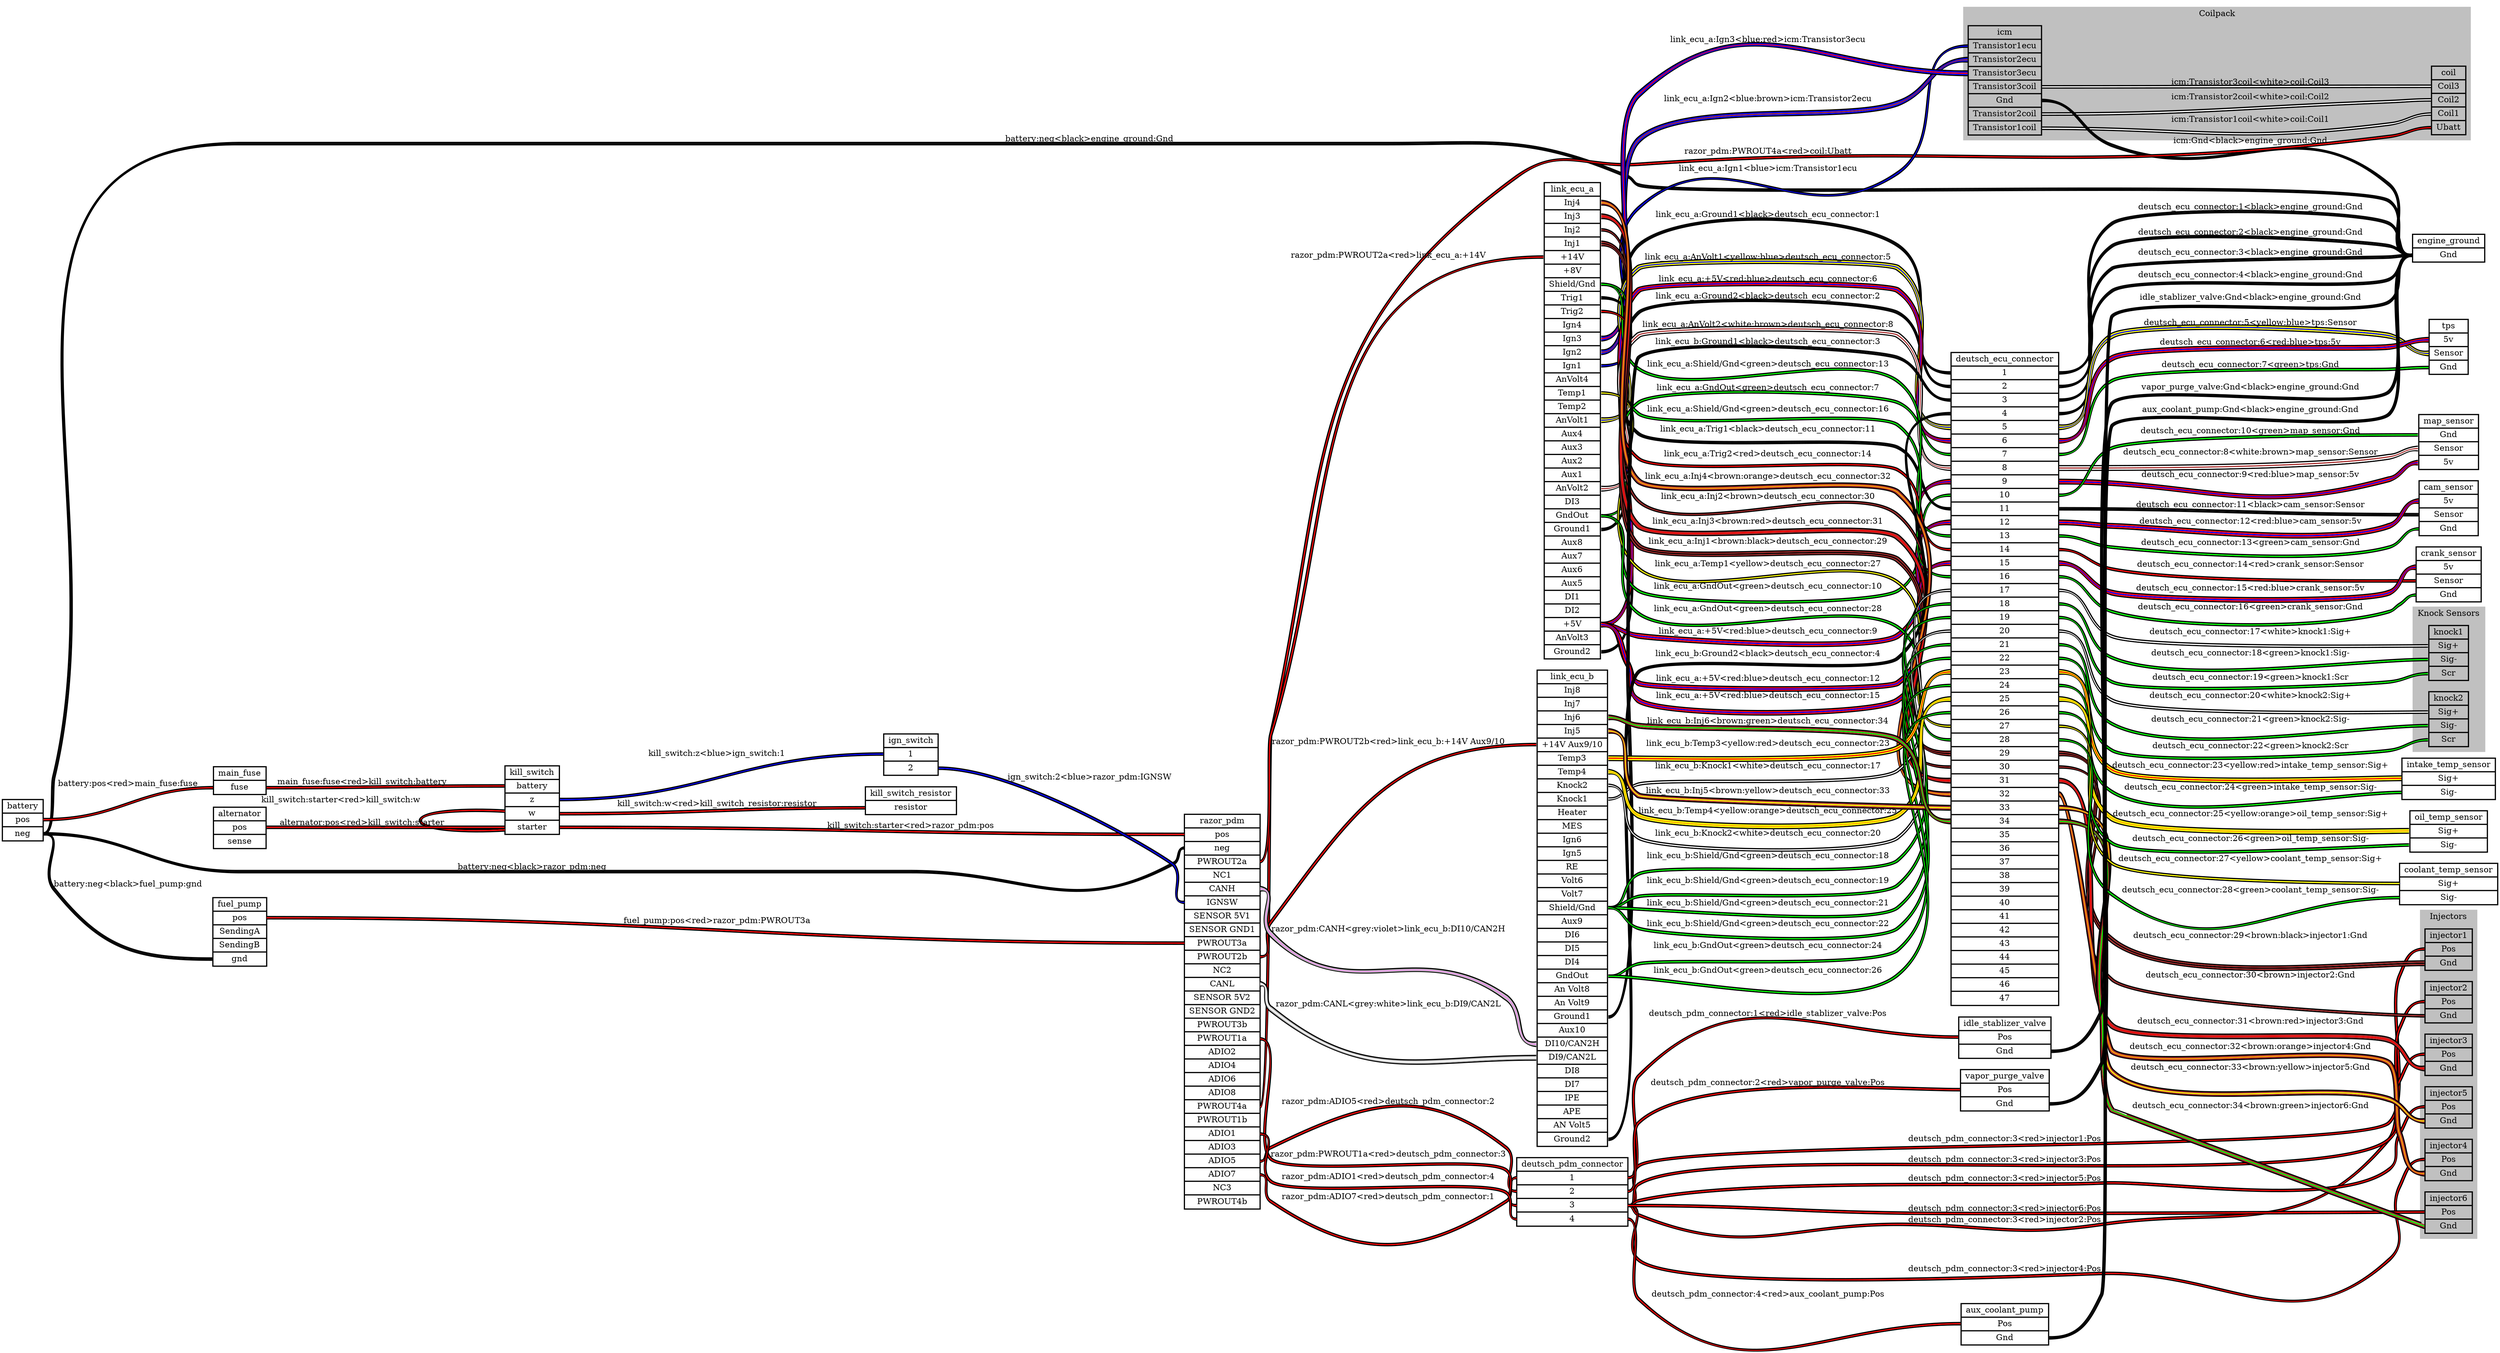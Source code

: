 graph "" {
	graph [bb="0,0,4220,2333.2",
		rankdir=LR
	];
	node [label="\N"];
	subgraph cluster_Injectors {
		graph [bb="4089,154.17,4185,703.17",
			color=grey,
			label=Injectors,
			lheight=0.21,
			lp="4137,691.67",
			lwidth=0.89,
			style=filled
		];
		injector1	[height=0.97222,
			label="injector1 | <Pos> Pos | <Gnd> Gnd ",
			pos="4137,637.17",
			rects="4097,648.67,4177,671.67 4097,625.67,4177,648.67 4097,602.67,4177,625.67",
			shape=record,
			style=bold,
			width=1.1111];
		injector2	[height=0.97222,
			label="injector2 | <Pos> Pos | <Gnd> Gnd ",
			pos="4137,461.17",
			rects="4097,472.67,4177,495.67 4097,449.67,4177,472.67 4097,426.67,4177,449.67",
			shape=record,
			style=bold,
			width=1.1111];
		injector3	[height=0.97222,
			label="injector3 | <Pos> Pos | <Gnd> Gnd ",
			pos="4137,373.17",
			rects="4097,384.67,4177,407.67 4097,361.67,4177,384.67 4097,338.67,4177,361.67",
			shape=record,
			style=bold,
			width=1.1111];
		injector4	[height=0.97222,
			label="injector4 | <Pos> Pos | <Gnd> Gnd ",
			pos="4137,549.17",
			rects="4097,560.67,4177,583.67 4097,537.67,4177,560.67 4097,514.67,4177,537.67",
			shape=record,
			style=bold,
			width=1.1111];
		injector5	[height=0.97222,
			label="injector5 | <Pos> Pos | <Gnd> Gnd ",
			pos="4137,285.17",
			rects="4097,296.67,4177,319.67 4097,273.67,4177,296.67 4097,250.67,4177,273.67",
			shape=record,
			style=bold,
			width=1.1111];
		injector6	[height=0.97222,
			label="injector6 | <Pos> Pos | <Gnd> Gnd ",
			pos="4137,197.17",
			rects="4097,208.67,4177,231.67 4097,185.67,4177,208.67 4097,162.67,4177,185.67",
			shape=record,
			style=bold,
			width=1.1111];
	}
	subgraph cluster_Coilpack {
		graph [bb="3316.5,2102.2,4174,2325.2",
			color=grey,
			label=Coilpack,
			lheight=0.21,
			lp="3745.2,2313.7",
			lwidth=0.85,
			style=filled
		];
		icm	[height=2.5694,
			label="icm | <Transistor1ecu> Transistor1ecu | <Transistor2ecu> Transistor2ecu | <Transistor3ecu> Transistor3ecu | <Transistor3coil> Transistor3coil | <\
Gnd> Gnd | <Transistor2coil> Transistor2coil | <Transistor1coil> Transistor1coil ",
			pos="3386.5,2202.2",
			rects="3324.5,2271.2,3448.5,2294.2 3324.5,2248.2,3448.5,2271.2 3324.5,2225.2,3448.5,2248.2 3324.5,2202.2,3448.5,2225.2 3324.5,2179.2,3448.5,\
2202.2 3324.5,2156.2,3448.5,2179.2 3324.5,2133.2,3448.5,2156.2 3324.5,2110.2,3448.5,2133.2",
			shape=record,
			style=bold,
			width=1.7222];
		coil	[height=1.6111,
			label="coil | <Coil3> Coil3 | <Coil2> Coil2 | <Coil1> Coil1 | <Ubatt> Ubatt ",
			pos="4137,2184.2",
			rects="4108,2218.7,4166,2241.7 4108,2195.7,4166,2218.7 4108,2172.7,4166,2195.7 4108,2149.7,4166,2172.7 4108,2126.7,4166,2149.7",
			shape=record,
			style=bold,
			width=0.80556];
		icm:Transistor1coil -- coil:Coil1	[color="black:white:black",
			label="icm:Transistor1coil<white>coil:Coil1",
			labeltooltip="icm:Transistor1coil<white>coil:Coil1",
			lp="3802,2161.7",
			penwidth=2,
			pos="3449.5,2121.2 3502.4,2121.2 3515.3,2127.6 3568,2131.2 3775.8,2145 3828.3,2138.8 4036,2154.2 4067.6,2156.5 4075.3,2161.2 4107,2161.2"];
		icm:Transistor2coil -- coil:Coil2	[color="black:white:black",
			label="icm:Transistor2coil<white>coil:Coil2",
			labeltooltip="icm:Transistor2coil<white>coil:Coil2",
			lp="3802,2194.7",
			penwidth=2,
			pos="3449.5,2144.2 3503.3,2144.2 3514.5,2162.8 3568,2169.2 3806,2197.3 3867.4,2184.2 4107,2184.2"];
		icm:Transistor3coil -- coil:Coil3	[color="black:white:black",
			label="icm:Transistor3coil<white>coil:Coil3",
			labeltooltip="icm:Transistor3coil<white>coil:Coil3",
			lp="3802,2220.7",
			penwidth=2,
			pos="3449.5,2190.2 3502.6,2190.2 3515,2202.6 3568,2206.2 3807,2222.5 3867.4,2207.2 4107,2207.2"];
	}
	subgraph "cluster_Knock Sensors" {
		graph [bb="4076.5,1048.2,4198.5,1291.2",
			color=grey,
			label="Knock Sensors",
			lheight=0.21,
			lp="4137.5,1279.7",
			lwidth=1.47,
			style=filled
		];
		knock1	[height=1.2917,
			label="knock1 | <Sig+> Sig+ | <Sig-> Sig- | <Scr> Scr ",
			pos="4137,1213.2",
			rects="4103.5,1236.2,4170.5,1259.2 4103.5,1213.2,4170.5,1236.2 4103.5,1190.2,4170.5,1213.2 4103.5,1167.2,4170.5,1190.2",
			shape=record,
			style=bold,
			width=0.93056];
		knock2	[height=1.2917,
			label="knock2 | <Sig+> Sig+ | <Sig-> Sig- | <Scr> Scr ",
			pos="4137,1102.2",
			rects="4103.5,1125.2,4170.5,1148.2 4103.5,1102.2,4170.5,1125.2 4103.5,1079.2,4170.5,1102.2 4103.5,1056.2,4170.5,1079.2",
			shape=record,
			style=bold,
			width=0.93056];
	}
	engine_ground	[height=0.65278,
		label="engine_ground | <Gnd> Gnd ",
		pos="4137,1859.2",
		rects="4076,1859.2,4198,1882.2 4076,1836.2,4198,1859.2",
		shape=record,
		style=bold,
		width=1.6944];
	icm:Gnd -- engine_ground:Gnd	[color="black:black:black",
		label="icm:Gnd<black>engine_ground:Gnd",
		labeltooltip="icm:Gnd<black>engine_ground:Gnd",
		lp="3802,2119.7",
		penwidth=2,
		pos="3449.5,2167.2 3507.6,2167.2 3512.4,2128.9 3568,2112.2 3769.4,2051.5 3883.7,2186.3 4036,2041.2 4099.7,1980.5 3987.1,1847.2 4075,1847.2"];
	battery	[height=0.97222,
		label="battery | <pos> pos | <neg> neg ",
		pos="34.5,1482.2",
		rects="0,1493.7,69,1516.7 0,1470.7,69,1493.7 0,1447.7,69,1470.7",
		shape=record,
		style=bold,
		width=0.95833];
	battery:neg -- engine_ground:Gnd	[color="black:black:black",
		label="battery:neg<black>engine_ground:Gnd",
		labeltooltip="battery:neg<black>engine_ground:Gnd",
		lp="1838.5,2034.7",
		penwidth=2,
		pos="69,1459.2 361.29,1459.2 108.21,2027.2 400.5,2027.2 400.5,2027.2 400.5,2027.2 3387.5,2027.2 3531.7,2027.2 3924,2091 4036,2000.2 4090.5,\
1956 4004.8,1847.2 4075,1847.2"];
	main_fuse	[height=0.65278,
		label="main_fuse | <fuse> fuse ",
		pos="401.5,1689.2",
		rects="357,1689.2,446,1712.2 357,1666.2,446,1689.2",
		shape=record,
		style=bold,
		width=1.2361];
	battery:pos -- main_fuse:fuse	[color="black:red:black",
		label="battery:pos<red>main_fuse:fuse",
		labeltooltip="battery:pos<red>main_fuse:fuse",
		lp="212.5,1681.7",
		penwidth=2,
		pos="69,1482.2 223.21,1482.2 201.79,1677.2 356,1677.2"];
	razor_pdm	[height=9.2778,
		label="razor_pdm | <pos> pos | <neg> neg | <PWROUT2a> PWROUT2a | <NC1> NC1 | <CANH> CANH | <IGNSW> IGNSW | <SENSOR 5V1> SENSOR 5V1 | <SENSOR \
GND1> SENSOR GND1 | <PWROUT3a> PWROUT3a | <PWROUT2b> PWROUT2b | <NC2> NC2 | <CANL> CANL | <SENSOR 5V2> SENSOR 5V2 | <SENSOR GND2> \
SENSOR GND2 | <PWROUT3b> PWROUT3b | <PWROUT1a> PWROUT1a | <ADIO2> ADIO2 | <ADIO4> ADIO4 | <ADIO6> ADIO6 | <ADIO8> ADIO8 | <PWROUT4a> \
PWROUT4a | <PWROUT1b> PWROUT1b | <ADIO1> ADIO1 | <ADIO3> ADIO3 | <ADIO5> ADIO5 | <ADIO7> ADIO7 | <NC3> NC3 | <PWROUT4b> PWROUT4b ",
		pos="2063,786.17",
		rects="1999,1096.7,2127,1119.7 1999,1073.7,2127,1096.7 1999,1050.7,2127,1073.7 1999,1027.7,2127,1050.7 1999,1004.7,2127,1027.7 1999,981.67,\
2127,1004.7 1999,958.67,2127,981.67 1999,935.67,2127,958.67 1999,912.67,2127,935.67 1999,889.67,2127,912.67 1999,866.67,2127,889.67 \
1999,843.67,2127,866.67 1999,820.67,2127,843.67 1999,797.67,2127,820.67 1999,774.67,2127,797.67 1999,751.67,2127,774.67 1999,728.67,\
2127,751.67 1999,705.67,2127,728.67 1999,682.67,2127,705.67 1999,659.67,2127,682.67 1999,636.67,2127,659.67 1999,613.67,2127,636.67 \
1999,590.67,2127,613.67 1999,567.67,2127,590.67 1999,544.67,2127,567.67 1999,521.67,2127,544.67 1999,498.67,2127,521.67 1999,475.67,\
2127,498.67 1999,452.67,2127,475.67",
		shape=record,
		style=bold,
		width=1.7778];
	battery:neg -- razor_pdm:neg	[color="black:black:black",
		label="battery:neg<black>razor_pdm:neg",
		labeltooltip="battery:neg<black>razor_pdm:neg",
		lp="896,1069.7",
		penwidth=2,
		pos="69,1459.2 298.87,1459.2 170.63,1062.2 400.5,1062.2 400.5,1062.2 400.5,1062.2 1537.5,1062.2 1742.6,1062.2 1793.9,1062.2 1999,1062.2"];
	fuel_pump	[height=1.6111,
		label="fuel_pump | <pos> pos | <SendingA> SendingA | <SendingB> SendingB | <gnd> gnd ",
		pos="401.5,927.17",
		rects="356,961.67,447,984.67 356,938.67,447,961.67 356,915.67,447,938.67 356,892.67,447,915.67 356,869.67,447,892.67",
		shape=record,
		style=bold,
		width=1.2639];
	battery:neg -- fuel_pump:gnd	[color="black:black:black",
		label="battery:neg<black>fuel_pump:gnd",
		labeltooltip="battery:neg<black>fuel_pump:gnd",
		lp="212.5,1040.7",
		penwidth=2,
		pos="69,1459.2 92.688,1459.2 74.632,1053.4 87,1033.2 158.7,916.05 218.68,881.17 356,881.17"];
	kill_switch	[height=1.6111,
		label="kill_switch | <battery> battery | <z> z | <w> w | <starter> starter ",
		pos="896,1197.2",
		rects="850,1231.7,942,1254.7 850,1208.7,942,1231.7 850,1185.7,942,1208.7 850,1162.7,942,1185.7 850,1139.7,942,1162.7",
		shape=record,
		style=bold,
		width=1.2778];
	main_fuse:fuse -- kill_switch:battery	[color="black:red:black",
		label="main_fuse:fuse<red>kill_switch:battery",
		labeltooltip="main_fuse:fuse<red>kill_switch:battery",
		lp="608.5,1681.7",
		penwidth=2,
		pos="447,1677.2 717.51,1677.2 578.49,1220.2 849,1220.2"];
	razor_pdm:PWROUT4a -- coil:Ubatt	[color="black:red:black",
		label="razor_pdm:PWROUT4a<red>coil:Ubatt",
		labeltooltip="razor_pdm:PWROUT4a<red>coil:Ubatt",
		lp="2986,2094.7",
		penwidth=2,
		pos="2127,625.17 2161.9,625.17 2124.1,1854.2 2145,1882.2 2318.3,2114.2 2481.1,2030.3 2767,2076.2 3045.5,2120.8 3764.6,2019.6 4036,2096.2 \
4071.3,2106.1 4070.3,2138.2 4107,2138.2"];
	link_ecu_a	[height=11.194,
		label="link_ecu_a | <Inj4> Inj4 | <Inj3> Inj3 | <Inj2> Inj2 | <Inj1> Inj1 | <+14V> +14V | <+8V> +8V | <Shield/Gnd> Shield/Gnd | <Trig1> \
Trig1 | <Trig2> Trig2 | <Ign4> Ign4 | <Ign3> Ign3 | <Ign2> Ign2 | <Ign1> Ign1 | <AnVolt4> AnVolt4 | <Temp1> Temp1 | <Temp2> Temp2 | <\
AnVolt1> AnVolt1 | <Aux4> Aux4 | <Aux3> Aux3 | <Aux2> Aux2 | <Aux1> Aux1 | <AnVolt2> AnVolt2 | <DI3> DI3 | <GndOut> GndOut | <Ground1> \
Ground1 | <Aux8> Aux8 | <Aux7> Aux7 | <Aux6> Aux6 | <Aux5> Aux5 | <DI1> DI1 | <DI2> DI2 | <+5V> +5V | <AnVolt3> AnVolt3 | <Ground2> \
Ground2 ",
		pos="2655,1596.2",
		rects="2607.5,1975.7,2702.5,1998.7 2607.5,1952.7,2702.5,1975.7 2607.5,1929.7,2702.5,1952.7 2607.5,1906.7,2702.5,1929.7 2607.5,1883.7,2702.5,\
1906.7 2607.5,1860.7,2702.5,1883.7 2607.5,1837.7,2702.5,1860.7 2607.5,1814.7,2702.5,1837.7 2607.5,1791.7,2702.5,1814.7 2607.5,1768.7,\
2702.5,1791.7 2607.5,1745.7,2702.5,1768.7 2607.5,1722.7,2702.5,1745.7 2607.5,1699.7,2702.5,1722.7 2607.5,1676.7,2702.5,1699.7 2607.5,\
1653.7,2702.5,1676.7 2607.5,1630.7,2702.5,1653.7 2607.5,1607.7,2702.5,1630.7 2607.5,1584.7,2702.5,1607.7 2607.5,1561.7,2702.5,1584.7 \
2607.5,1538.7,2702.5,1561.7 2607.5,1515.7,2702.5,1538.7 2607.5,1492.7,2702.5,1515.7 2607.5,1469.7,2702.5,1492.7 2607.5,1446.7,2702.5,\
1469.7 2607.5,1423.7,2702.5,1446.7 2607.5,1400.7,2702.5,1423.7 2607.5,1377.7,2702.5,1400.7 2607.5,1354.7,2702.5,1377.7 2607.5,1331.7,\
2702.5,1354.7 2607.5,1308.7,2702.5,1331.7 2607.5,1285.7,2702.5,1308.7 2607.5,1262.7,2702.5,1285.7 2607.5,1239.7,2702.5,1262.7 2607.5,\
1216.7,2702.5,1239.7 2607.5,1193.7,2702.5,1216.7",
		shape=record,
		style=bold,
		width=1.3194];
	razor_pdm:PWROUT2a -- link_ecu_a:"+14V"	[color="black:red:black",
		label="razor_pdm:PWROUT2a<red>link_ecu_a:+14V",
		labeltooltip="razor_pdm:PWROUT2a<red>link_ecu_a:+14V",
		lp="2344,1870.7",
		penwidth=2,
		pos="2127,1039.2 2554.1,1039.2 2178.9,1872.2 2606,1872.2"];
	link_ecu_b	[height=11.194,
		label="link_ecu_b | <Inj8> Inj8 | <Inj7> Inj7 | <Inj6> Inj6 | <Inj5> Inj5 | <+14V Aux9/10> +14V Aux9/10 | <Temp3> Temp3 | <Temp4> Temp4 | <\
Knock2> Knock2 | <Knock1> Knock1 | <Heater> Heater | <MES> MES | <Ign6> Ign6 | <Ign5> Ign5 | <RE> RE | <Volt6> Volt6 | <Volt7> Volt7 | <\
Shield/Gnd> Shield/Gnd | <Aux9> Aux9 | <DI6> DI6 | <DI5> DI5 | <DI4> DI4 | <GndOut> GndOut | <An Volt8> An Volt8 | <An Volt9> An \
Volt9 | <Ground1> Ground1 | <Aux10> Aux10 | <DI10/CAN2H> DI10/CAN2H | <DI9/CAN2L> DI9/CAN2L | <DI8> DI8 | <DI7> DI7 | <IPE> IPE | <\
APE> APE | <AN Volt5> AN Volt5 | <Ground2> Ground2 ",
		pos="2655,772.17",
		rects="2595.5,1151.7,2714.5,1174.7 2595.5,1128.7,2714.5,1151.7 2595.5,1105.7,2714.5,1128.7 2595.5,1082.7,2714.5,1105.7 2595.5,1059.7,2714.5,\
1082.7 2595.5,1036.7,2714.5,1059.7 2595.5,1013.7,2714.5,1036.7 2595.5,990.67,2714.5,1013.7 2595.5,967.67,2714.5,990.67 2595.5,944.67,\
2714.5,967.67 2595.5,921.67,2714.5,944.67 2595.5,898.67,2714.5,921.67 2595.5,875.67,2714.5,898.67 2595.5,852.67,2714.5,875.67 2595.5,\
829.67,2714.5,852.67 2595.5,806.67,2714.5,829.67 2595.5,783.67,2714.5,806.67 2595.5,760.67,2714.5,783.67 2595.5,737.67,2714.5,760.67 \
2595.5,714.67,2714.5,737.67 2595.5,691.67,2714.5,714.67 2595.5,668.67,2714.5,691.67 2595.5,645.67,2714.5,668.67 2595.5,622.67,2714.5,\
645.67 2595.5,599.67,2714.5,622.67 2595.5,576.67,2714.5,599.67 2595.5,553.67,2714.5,576.67 2595.5,530.67,2714.5,553.67 2595.5,507.67,\
2714.5,530.67 2595.5,484.67,2714.5,507.67 2595.5,461.67,2714.5,484.67 2595.5,438.67,2714.5,461.67 2595.5,415.67,2714.5,438.67 2595.5,\
392.67,2714.5,415.67 2595.5,369.67,2714.5,392.67",
		shape=record,
		style=bold,
		width=1.6528];
	razor_pdm:PWROUT2b -- link_ecu_b:"+14V Aux9/10"	[color="black:red:black",
		label="razor_pdm:PWROUT2b<red>link_ecu_b:+14V Aux9/10",
		labeltooltip="razor_pdm:PWROUT2b<red>link_ecu_b:+14V Aux9/10",
		lp="2344,925.67",
		penwidth=2,
		pos="2127,878.17 2312.7,878.17 2394.7,806.29 2543,918.17 2592.5,955.55 2531.9,1048.2 2594,1048.2"];
	razor_pdm:CANH -- link_ecu_b:"DI10/CAN2H"	[color="black:grey:violet:grey:black",
		label="razor_pdm:CANH<grey:violet>link_ecu_b:DI10/CAN2H",
		labeltooltip="razor_pdm:CANH<grey:violet>link_ecu_b:DI10/CAN2H",
		lp="2344,1019.7",
		penwidth=2,
		pos="2127,993.17 2313.8,993.17 2411.8,1066.1 2543,933.17 2604.5,870.79 2506.4,542.17 2594,542.17"];
	razor_pdm:CANL -- link_ecu_b:"DI9/CAN2L"	[color="black:grey:white:grey:black",
		label="razor_pdm:CANL<grey:white>link_ecu_b:DI9/CAN2L",
		labeltooltip="razor_pdm:CANL<grey:white>link_ecu_b:DI9/CAN2L",
		lp="2344,838.67",
		penwidth=2,
		pos="2127,832.17 2348.1,832.17 2363.4,688.19 2543,559.17 2566.4,542.36 2565.2,519.17 2594,519.17"];
	deutsch_pdm_connector	[height=1.6111,
		label="deutsch_pdm_connector | <1> 1 | <2> 2 | <3> 3 | <4> 4 ",
		pos="2655,293.17",
		rects="2561,327.67,2749,350.67 2561,304.67,2749,327.67 2561,281.67,2749,304.67 2561,258.67,2749,281.67 2561,235.67,2749,258.67",
		shape=record,
		style=bold,
		width=2.6111];
	razor_pdm:ADIO7 -- deutsch_pdm_connector:1	[color="black:red:black",
		label="razor_pdm:ADIO7<red>deutsch_pdm_connector:1",
		labeltooltip="razor_pdm:ADIO7<red>deutsch_pdm_connector:1",
		lp="2344,454.67",
		penwidth=2,
		pos="2127,510.17 2156.1,510.17 2123.2,466.45 2145,447.17 2279.2,328.65 2410.2,505.23 2543,385.17 2566.5,363.91 2529.3,316.17 2561,316.17"];
	razor_pdm:ADIO5 -- deutsch_pdm_connector:2	[color="black:red:black",
		label="razor_pdm:ADIO5<red>deutsch_pdm_connector:2",
		labeltooltip="razor_pdm:ADIO5<red>deutsch_pdm_connector:2",
		lp="2344,373.67",
		penwidth=2,
		pos="2127,533.17 2164.3,533.17 2119.5,393.42 2145,366.17 2273.3,229.1 2373.3,293.17 2561,293.17"];
	razor_pdm:PWROUT1a -- deutsch_pdm_connector:3	[color="black:red:black",
		label="razor_pdm:PWROUT1a<red>deutsch_pdm_connector:3",
		labeltooltip="razor_pdm:PWROUT1a<red>deutsch_pdm_connector:3",
		lp="2344,547.67",
		penwidth=2,
		pos="2127,740.17 2171.6,740.17 2113.5,571.77 2145,540.17 2207.7,477.27 2480.7,566.46 2543,503.17 2561.2,484.66 2535,270.17 2561,270.17"];
	razor_pdm:ADIO1 -- deutsch_pdm_connector:4	[color="black:red:black",
		label="razor_pdm:ADIO1<red>deutsch_pdm_connector:4",
		labeltooltip="razor_pdm:ADIO1<red>deutsch_pdm_connector:4",
		lp="2344,491.67",
		penwidth=2,
		pos="2127,579.17 2170,579.17 2112.7,512.48 2145,484.17 2211.6,425.8 2479.5,523.91 2543,462.17 2560.2,445.46 2537,247.17 2561,247.17"];
	fuel_pump:pos -- razor_pdm:PWROUT3a	[color="black:red:black",
		label="fuel_pump:pos<red>razor_pdm:PWROUT3a",
		labeltooltip="fuel_pump:pos<red>razor_pdm:PWROUT3a",
		lp="1208.5,942.67",
		penwidth=2,
		pos="447,950.17 1137.1,950.17 1308.9,901.17 1999,901.17"];
	kill_switch:starter -- razor_pdm:pos	[color="black:red:black",
		label="kill_switch:starter<red>razor_pdm:pos",
		labeltooltip="kill_switch:starter<red>razor_pdm:pos",
		lp="1536.5,1125.7",
		penwidth=2,
		pos="943,1151.2 1144.4,1151.2 1194,1131 1395,1118.2 1663.3,1101 1730.2,1085.2 1999,1085.2"];
	kill_switch:starter -- kill_switch:w	[color="black:red:black",
		label="kill_switch:starter<red>kill_switch:w",
		labeltooltip="kill_switch:starter<red>kill_switch:w",
		lp="572.5,1197.2",
		penwidth=2,
		pos="849.97,1146.8 785.84,1143.1 707,1146.5 707,1162.7 707,1178.9 785.84,1182.3 849.97,1178.5"];
	kill_switch_resistor	[height=0.65278,
		label="kill_switch_resistor | <resistor> resistor ",
		pos="1536.5,1165.2",
		rects="1459.5,1165.2,1613.5,1188.2 1459.5,1142.2,1613.5,1165.2",
		shape=record,
		style=bold,
		width=2.1389];
	kill_switch:w -- kill_switch_resistor:resistor	[color="black:red:black",
		label="kill_switch:w<red>kill_switch_resistor:resistor",
		labeltooltip="kill_switch:w<red>kill_switch_resistor:resistor",
		lp="1208.5,1179.7",
		penwidth=2,
		pos="943,1174.2 1172.3,1174.2 1229.2,1153.2 1458.5,1153.2"];
	ign_switch	[height=0.97222,
		label="ign_switch | <1> 1 | <2> 2 ",
		pos="1536.5,1242.2",
		rects="1490.5,1253.7,1582.5,1276.7 1490.5,1230.7,1582.5,1253.7 1490.5,1207.7,1582.5,1230.7",
		shape=record,
		style=bold,
		width=1.2778];
	kill_switch:z -- ign_switch:1	[color="black:blue:black",
		label="kill_switch:z<blue>ign_switch:1",
		labeltooltip="kill_switch:z<blue>ign_switch:1",
		lp="1208.5,1245.7",
		penwidth=2,
		pos="943,1197.2 1186.7,1197.2 1245.8,1242.2 1489.5,1242.2"];
	link_ecu_a:Ign1 -- icm:Transistor1ecu	[color="black:blue:black",
		label="link_ecu_a:Ign1<blue>icm:Transistor1ecu",
		labeltooltip="link_ecu_a:Ign1<blue>icm:Transistor1ecu",
		lp="2986,2030.7",
		penwidth=2,
		pos="2704,1688.2 2834.6,1688.2 2669.9,1887.9 2767,1975.2 2912.7,2106 3044.3,1911.3 3205,2023.2 3301.7,2090.5 3205.7,2260.2 3323.5,2260.2"];
	link_ecu_a:Ign2 -- icm:Transistor2ecu	[color="black:blue:brown:blue:black",
		label="link_ecu_a:Ign2<blue:brown>icm:Transistor2ecu",
		labeltooltip="link_ecu_a:Ign2<blue:brown>icm:Transistor2ecu",
		lp="2986,2068.7",
		penwidth=2,
		pos="2704,1711.2 2852,1711.2 2655.4,1941 2767,2038.2 2803.8,2070.2 3162.6,2037.1 3205,2061.2 3287.1,2107.6 3229.2,2237.2 3323.5,2237.2"];
	link_ecu_a:Ign3 -- icm:Transistor3ecu	[color="black:blue:red:blue:black",
		label="link_ecu_a:Ign3<blue:red>icm:Transistor3ecu",
		labeltooltip="link_ecu_a:Ign3<blue:red>icm:Transistor3ecu",
		lp="2986,2239.7",
		penwidth=2,
		pos="2704,1734.2 2790.3,1734.2 2706.3,2055.9 2767,2117.2 2943.7,2295.5 3072.4,2214.2 3323.5,2214.2"];
	deutsch_ecu_connector	[height=15.347,
		label="deutsch_ecu_connector | <1> 1 | <2> 2 | <3> 3 | <4> 4 | <5> 5 | <6> 6 | <7> 7 | <8> 8 | <9> 9 | <10> 10 | <11> 11 | <12> 12 | <13> \
13 | <14> 14 | <15> 15 | <16> 16 | <17> 17 | <18> 18 | <19> 19 | <20> 20 | <21> 21 | <22> 22 | <23> 23 | <24> 24 | <25> 25 | <26> \
26 | <27> 27 | <28> 28 | <29> 29 | <30> 30 | <31> 31 | <32> 32 | <33> 33 | <34> 34 | <35> 35 | <36> 36 | <37> 37 | <38> 38 | <39> \
39 | <40> 40 | <41> 41 | <42> 42 | <43> 43 | <44> 44 | <45> 45 | <46> 46 | <47> 47 ",
		pos="3386.5,1134.2",
		rects="3295.5,1663.2,3477.5,1686.2 3295.5,1640.2,3477.5,1663.2 3295.5,1617.2,3477.5,1640.2 3295.5,1594.2,3477.5,1617.2 3295.5,1571.2,3477.5,\
1594.2 3295.5,1548.2,3477.5,1571.2 3295.5,1525.2,3477.5,1548.2 3295.5,1502.2,3477.5,1525.2 3295.5,1479.2,3477.5,1502.2 3295.5,1456.2,\
3477.5,1479.2 3295.5,1433.2,3477.5,1456.2 3295.5,1410.2,3477.5,1433.2 3295.5,1387.2,3477.5,1410.2 3295.5,1364.2,3477.5,1387.2 3295.5,\
1341.2,3477.5,1364.2 3295.5,1318.2,3477.5,1341.2 3295.5,1295.2,3477.5,1318.2 3295.5,1272.2,3477.5,1295.2 3295.5,1249.2,3477.5,1272.2 \
3295.5,1226.2,3477.5,1249.2 3295.5,1203.2,3477.5,1226.2 3295.5,1180.2,3477.5,1203.2 3295.5,1157.2,3477.5,1180.2 3295.5,1134.2,3477.5,\
1157.2 3295.5,1111.2,3477.5,1134.2 3295.5,1088.2,3477.5,1111.2 3295.5,1065.2,3477.5,1088.2 3295.5,1042.2,3477.5,1065.2 3295.5,1019.2,\
3477.5,1042.2 3295.5,996.17,3477.5,1019.2 3295.5,973.17,3477.5,996.17 3295.5,950.17,3477.5,973.17 3295.5,927.17,3477.5,950.17 3295.5,\
904.17,3477.5,927.17 3295.5,881.17,3477.5,904.17 3295.5,858.17,3477.5,881.17 3295.5,835.17,3477.5,858.17 3295.5,812.17,3477.5,835.17 \
3295.5,789.17,3477.5,812.17 3295.5,766.17,3477.5,789.17 3295.5,743.17,3477.5,766.17 3295.5,720.17,3477.5,743.17 3295.5,697.17,3477.5,\
720.17 3295.5,674.17,3477.5,697.17 3295.5,651.17,3477.5,674.17 3295.5,628.17,3477.5,651.17 3295.5,605.17,3477.5,628.17 3295.5,582.17,\
3477.5,605.17",
		shape=record,
		style=bold,
		width=2.5278];
	link_ecu_a:Ground1 -- deutsch_ecu_connector:1	[color="black:black:black",
		label="link_ecu_a:Ground1<black>deutsch_ecu_connector:1",
		labeltooltip="link_ecu_a:Ground1<black>deutsch_ecu_connector:1",
		lp="2986,1928.7",
		penwidth=2,
		pos="2704,1412.2 2813.1,1412.2 2685,1827.1 2767,1899.2 2803.6,1931.3 3165.2,1927.1 3205,1899.2 3300.6,1832.1 3177.7,1652.2 3294.5,1652.2"];
	link_ecu_a:Ground2 -- deutsch_ecu_connector:2	[color="black:black:black",
		label="link_ecu_a:Ground2<black>deutsch_ecu_connector:2",
		labeltooltip="link_ecu_a:Ground2<black>deutsch_ecu_connector:2",
		lp="2986,1879.7",
		penwidth=2,
		pos="2704,1205.2 2850.4,1205.2 2658.6,1762.7 2767,1861.2 2785,1877.5 3184.9,1874.9 3205,1861.2 3296.1,1798.6 3184,1629.2 3294.5,1629.2"];
	link_ecu_a:AnVolt1 -- deutsch_ecu_connector:5	[color="black:yellow:blue:yellow:black",
		label="link_ecu_a:AnVolt1<yellow:blue>deutsch_ecu_connector:5",
		labeltooltip="link_ecu_a:AnVolt1<yellow:blue>deutsch_ecu_connector:5",
		lp="2986,1966.7",
		penwidth=2,
		pos="2704,1596.2 2858.1,1596.2 2648.5,1838.6 2767,1937.2 2804.4,1968.3 3166.8,1967.3 3205,1937.2 3340.1,1830.4 3122.3,1560.2 3294.5,1560.2"];
	link_ecu_a:"+5V" -- deutsch_ecu_connector:6	[color="black:red:blue:red:black",
		label="link_ecu_a:+5V<red:blue>deutsch_ecu_connector:6",
		labeltooltip="link_ecu_a:+5V<red:blue>deutsch_ecu_connector:6",
		lp="2986,1397.7",
		penwidth=2,
		pos="2704,1251.2 2762.7,1251.2 2717.4,1335.9 2767,1367.2 2849.4,1419.2 3121.3,1340.2 3205,1390.2 3270.7,1429.4 3218,1537.2 3294.5,1537.2"];
	link_ecu_a:GndOut -- deutsch_ecu_connector:7	[color="black:green:black",
		label="link_ecu_a:GndOut<green>deutsch_ecu_connector:7",
		labeltooltip="link_ecu_a:GndOut<green>deutsch_ecu_connector:7",
		lp="2986,1435.7",
		penwidth=2,
		pos="2704,1435.2 2732.2,1435.2 2738.9,1429.7 2767,1428.2 2864.2,1422.8 3114.7,1391.8 3205,1428.2 3256.2,1448.8 3239.3,1514.2 3294.5,1514.2"];
	link_ecu_a:AnVolt2 -- deutsch_ecu_connector:8	[color="black:white:brown:white:black",
		label="link_ecu_a:AnVolt2<white:brown>deutsch_ecu_connector:8",
		labeltooltip="link_ecu_a:AnVolt2<white:brown>deutsch_ecu_connector:8",
		lp="2986,1355.7",
		penwidth=2,
		pos="2704,1481.2 2769.4,1481.2 2711.7,1383.1 2767,1348.2 2808.1,1322.1 3162.4,1324.6 3205,1348.2 3270.6,1384.5 3219.5,1491.2 3294.5,1491.2"];
	link_ecu_a:"+5V" -- deutsch_ecu_connector:9	[color="black:red:blue:red:black",
		label="link_ecu_a:+5V<red:blue>deutsch_ecu_connector:9",
		labeltooltip="link_ecu_a:+5V<red:blue>deutsch_ecu_connector:9",
		lp="2986,1317.7",
		penwidth=2,
		pos="2704,1251.2 2737.2,1251.2 2735.4,1281.2 2767,1291.2 2813.5,1305.8 3163.5,1284.7 3205,1310.2 3273.8,1352.3 3213.8,1468.2 3294.5,1468.2"];
	link_ecu_a:GndOut -- deutsch_ecu_connector:10	[color="black:green:black",
		label="link_ecu_a:GndOut<green>deutsch_ecu_connector:10",
		labeltooltip="link_ecu_a:GndOut<green>deutsch_ecu_connector:10",
		lp="2986,1279.7",
		penwidth=2,
		pos="2704,1435.2 2781.7,1435.2 2702.9,1316.1 2767,1272.2 2787.1,1258.4 3184.2,1259.5 3205,1272.2 3279,1317.2 3207.9,1445.2 3294.5,1445.2"];
	link_ecu_a:Trig1 -- deutsch_ecu_connector:11	[color="black:black:black",
		label="link_ecu_a:Trig1<black>deutsch_ecu_connector:11",
		labeltooltip="link_ecu_a:Trig1<black>deutsch_ecu_connector:11",
		lp="2986,1773.7",
		penwidth=2,
		pos="2704,1803.2 2736.5,1803.2 2735.9,1775.4 2767,1766.2 2813.7,1752.4 3166.9,1777.5 3205,1747.2 3322.2,1653.8 3144.7,1422.2 3294.5,1422.2"];
	link_ecu_a:"+5V" -- deutsch_ecu_connector:12	[color="black:red:blue:red:black",
		label="link_ecu_a:+5V<red:blue>deutsch_ecu_connector:12",
		labeltooltip="link_ecu_a:+5V<red:blue>deutsch_ecu_connector:12",
		lp="2986,1250.7",
		penwidth=2,
		pos="2704,1251.2 2732.2,1251.2 2738.8,1244.9 2767,1243.2 2864.1,1237 3120.8,1194.4 3205,1243.2 3274.2,1283.2 3214.6,1399.2 3294.5,1399.2"];
	link_ecu_a:"Shield/Gnd" -- deutsch_ecu_connector:13	[color="black:green:black",
		label="link_ecu_a:Shield/Gnd<green>deutsch_ecu_connector:13",
		labeltooltip="link_ecu_a:Shield/Gnd<green>deutsch_ecu_connector:13",
		lp="2986,1735.7",
		penwidth=2,
		pos="2704,1826.2 2755.8,1826.2 2722.1,1754 2767,1728.2 2809.2,1703.9 3167,1739.6 3205,1709.2 3324.6,1613.3 3141.2,1376.2 3294.5,1376.2"];
	link_ecu_a:Trig2 -- deutsch_ecu_connector:14	[color="black:red:black",
		label="link_ecu_a:Trig2<red>deutsch_ecu_connector:14",
		labeltooltip="link_ecu_a:Trig2<red>deutsch_ecu_connector:14",
		lp="2986,1697.7",
		penwidth=2,
		pos="2704,1780.2 2752.8,1780.2 2724.2,1713.6 2767,1690.2 2809.7,1666.7 3166.8,1701.4 3205,1671.2 3320.1,1580 3147.7,1353.2 3294.5,1353.2"];
	link_ecu_a:"+5V" -- deutsch_ecu_connector:15	[color="black:red:blue:red:black",
		label="link_ecu_a:+5V<red:blue>deutsch_ecu_connector:15",
		labeltooltip="link_ecu_a:+5V<red:blue>deutsch_ecu_connector:15",
		lp="2986,1207.7",
		penwidth=2,
		pos="2704,1251.2 2740,1251.2 2733,1212.2 2767,1200.2 2812.9,1183.9 3161.9,1177.5 3205,1200.2 3267.1,1232.8 3224.4,1330.2 3294.5,1330.2"];
	link_ecu_a:"Shield/Gnd" -- deutsch_ecu_connector:16	[color="black:green:black",
		label="link_ecu_a:Shield/Gnd<green>deutsch_ecu_connector:16",
		labeltooltip="link_ecu_a:Shield/Gnd<green>deutsch_ecu_connector:16",
		lp="2986,1659.7",
		penwidth=2,
		pos="2704,1826.2 2786.2,1826.2 2700.7,1700.8 2767,1652.2 2806.3,1623.3 3166.9,1663.5 3205,1633.2 3322.5,1539.5 3144.3,1307.2 3294.5,1307.2"];
	link_ecu_a:Temp1 -- deutsch_ecu_connector:27	[color="black:yellow:black",
		label="link_ecu_a:Temp1<yellow>deutsch_ecu_connector:27",
		labeltooltip="link_ecu_a:Temp1<yellow>deutsch_ecu_connector:27",
		lp="2986,1621.7",
		penwidth=2,
		pos="2704,1642.2 2734.6,1642.2 2737.2,1621.2 2767,1614.2 2814.4,1603 3168.5,1627.5 3205,1595.2 3296.4,1514.2 3172.4,1053.2 3294.5,1053.2"];
	link_ecu_a:GndOut -- deutsch_ecu_connector:28	[color="black:green:black",
		label="link_ecu_a:GndOut<green>deutsch_ecu_connector:28",
		labeltooltip="link_ecu_a:GndOut<green>deutsch_ecu_connector:28",
		lp="2986,1051.7",
		penwidth=2,
		pos="2704,1435.2 2817.3,1435.2 2731.8,1296.2 2749,1184.2 2753.8,1153.2 2743.7,1065.2 2767,1044.2 2788.8,1024.5 3265.2,1030.2 3294.5,1030.2"];
	link_ecu_a:Inj1 -- deutsch_ecu_connector:29	[color="black:brown:black:brown:black",
		label="link_ecu_a:Inj1<brown:black>deutsch_ecu_connector:29",
		labeltooltip="link_ecu_a:Inj1<brown:black>deutsch_ecu_connector:29",
		lp="2986,1473.7",
		penwidth=2,
		pos="2704,1895.2 2800.4,1895.2 2695.8,1531 2767,1466.2 2839.1,1400.5 3131.1,1506.7 3205,1443.2 3355,1314.2 3096.7,1007.2 3294.5,1007.2"];
	link_ecu_a:Inj2 -- deutsch_ecu_connector:30	[color="black:brown:black",
		label="link_ecu_a:Inj2<brown>deutsch_ecu_connector:30",
		labeltooltip="link_ecu_a:Inj2<brown>deutsch_ecu_connector:30",
		lp="2986,1583.7",
		penwidth=2,
		pos="2704,1918.2 2858.6,1918.2 2650.4,1677.6 2767,1576.2 2803.8,1544.2 3168.7,1589.6 3205,1557.2 3301.1,1471.3 3165.6,984.17 3294.5,984.17"];
	link_ecu_a:Inj3 -- deutsch_ecu_connector:31	[color="black:brown:red:brown:black",
		label="link_ecu_a:Inj3<brown:red>deutsch_ecu_connector:31",
		labeltooltip="link_ecu_a:Inj3<brown:red>deutsch_ecu_connector:31",
		lp="2986,1545.7",
		penwidth=2,
		pos="2704,1941.2 2794.6,1941.2 2699.4,1598.6 2767,1538.2 2803.3,1505.7 3168.6,1551.6 3205,1519.2 3298.8,1435.6 3168.9,961.17 3294.5,961.17"];
	link_ecu_a:Inj4 -- deutsch_ecu_connector:32	[color="black:brown:orange:brown:black",
		label="link_ecu_a:Inj4<brown:orange>deutsch_ecu_connector:32",
		labeltooltip="link_ecu_a:Inj4<brown:orange>deutsch_ecu_connector:32",
		lp="2986,1507.7",
		penwidth=2,
		pos="2704,1964.2 2808.1,1964.2 2690.1,1570.3 2767,1500.2 2803,1467.3 3168.6,1513.5 3205,1481.2 3296.5,1400 3172.2,938.17 3294.5,938.17"];
	link_ecu_b:Ground1 -- deutsch_ecu_connector:3	[color="black:black:black",
		label="link_ecu_b:Ground1<black>deutsch_ecu_connector:3",
		labeltooltip="link_ecu_b:Ground1<black>deutsch_ecu_connector:3",
		lp="2986,1852.7",
		penwidth=2,
		pos="2716,588.17 2782.3,588.17 2746.2,1117.9 2749,1184.2 2749.7,1201.9 2754.3,1810.8 2767,1823.2 2801.9,1857.1 3164.6,1850.2 3205,1823.2 \
3291.7,1765.1 3190.2,1606.2 3294.5,1606.2"];
	link_ecu_b:Ground2 -- deutsch_ecu_connector:4	[color="black:black:black",
		label="link_ecu_b:Ground2<black>deutsch_ecu_connector:4",
		labeltooltip="link_ecu_b:Ground2<black>deutsch_ecu_connector:4",
		lp="2986,1803.7",
		penwidth=2,
		pos="2716,381.17 2805.3,381.17 2745.8,1094.9 2749,1184.2 2749.6,1200.9 2755,1773.5 2767,1785.2 2784.5,1802.1 3184.6,1798.4 3205,1785.2 \
3287.3,1731.6 3196.3,1583.2 3294.5,1583.2"];
	link_ecu_b:Knock1 -- deutsch_ecu_connector:17	[color="black:white:black",
		label="link_ecu_b:Knock1<white>deutsch_ecu_connector:17",
		labeltooltip="link_ecu_b:Knock1<white>deutsch_ecu_connector:17",
		lp="2986,1131.7",
		penwidth=2,
		pos="2716,956.17 2784.3,956.17 2712.3,1060.2 2767,1101.2 2845,1159.6 3122.2,1072.7 3205,1124.2 3274.2,1167.2 3213,1284.2 3294.5,1284.2"];
	link_ecu_b:"Shield/Gnd" -- deutsch_ecu_connector:18	[color="black:green:black",
		label="link_ecu_b:Shield/Gnd<green>deutsch_ecu_connector:18",
		labeltooltip="link_ecu_b:Shield/Gnd<green>deutsch_ecu_connector:18",
		lp="2986,1089.7",
		penwidth=2,
		pos="2716,772.17 2847.3,772.17 2668.3,976.55 2767,1063.2 2803.6,1095.3 3164.1,1055.7 3205,1082.2 3279.6,1130.6 3205.6,1261.2 3294.5,1261.2"];
	link_ecu_b:"Shield/Gnd" -- deutsch_ecu_connector:19	[color="black:green:black",
		label="link_ecu_b:Shield/Gnd<green>deutsch_ecu_connector:19",
		labeltooltip="link_ecu_b:Shield/Gnd<green>deutsch_ecu_connector:19",
		lp="2986,979.67",
		penwidth=2,
		pos="2716,772.17 2797.9,772.17 2702.9,898.24 2767,949.17 2843.3,1009.8 3127.4,913.23 3205,972.17 3304.3,1047.6 3169.8,1238.2 3294.5,1238.2"];
	link_ecu_b:Knock2 -- deutsch_ecu_connector:20	[color="black:white:black",
		label="link_ecu_b:Knock2<white>deutsch_ecu_connector:20",
		labeltooltip="link_ecu_b:Knock2<white>deutsch_ecu_connector:20",
		lp="2986,1169.7",
		penwidth=2,
		pos="2716,979.17 2790.6,979.17 2707.9,1093.6 2767,1139.2 2805.6,1168.9 3158.4,1148.1 3205,1162.2 3249.3,1175.5 3248.3,1215.2 3294.5,1215.2"];
	link_ecu_b:"Shield/Gnd" -- deutsch_ecu_connector:21	[color="black:green:black",
		label="link_ecu_b:Shield/Gnd<green>deutsch_ecu_connector:21",
		labeltooltip="link_ecu_b:Shield/Gnd<green>deutsch_ecu_connector:21",
		lp="2986,937.67",
		penwidth=2,
		pos="2716,772.17 2781.8,772.17 2713.9,872.33 2767,911.17 2806.3,939.91 3166,900.98 3205,930.17 3303.5,1003.9 3171.4,1192.2 3294.5,1192.2"];
	link_ecu_b:"Shield/Gnd" -- deutsch_ecu_connector:22	[color="black:green:black",
		label="link_ecu_b:Shield/Gnd<green>deutsch_ecu_connector:22",
		labeltooltip="link_ecu_b:Shield/Gnd<green>deutsch_ecu_connector:22",
		lp="2986,789.67",
		penwidth=2,
		pos="2716,772.17 2824.7,772.17 3120.6,713.66 3205,782.17 3342.1,893.45 3118,1169.2 3294.5,1169.2"];
	link_ecu_b:Temp3 -- deutsch_ecu_connector:23	[color="black:yellow:red:yellow:black",
		label="link_ecu_b:Temp3<yellow:red>deutsch_ecu_connector:23",
		labeltooltip="link_ecu_b:Temp3<yellow:red>deutsch_ecu_connector:23",
		lp="2986,1017.7",
		penwidth=2,
		pos="2716,1025.2 2739.6,1025.2 2743.6,1013.5 2767,1010.2 2815.2,1003.2 3162.2,987.08 3205,1010.2 3268.7,1044.5 3222.1,1146.2 3294.5,1146.2"];
	link_ecu_b:GndOut -- deutsch_ecu_connector:24	[color="black:green:black",
		label="link_ecu_b:GndOut<green>deutsch_ecu_connector:24",
		labeltooltip="link_ecu_b:GndOut<green>deutsch_ecu_connector:24",
		lp="2986,736.67",
		penwidth=2,
		pos="2716,657.17 2742.5,657.17 2741.8,679.83 2767,688.17 2859.8,718.9 3131.5,664.7 3205,729.17 3339.7,847.3 3115.4,1122.2 3294.5,1122.2"];
	link_ecu_b:Temp4 -- deutsch_ecu_connector:25	[color="black:yellow:orange:yellow:black",
		label="link_ecu_b:Temp4<yellow:orange>deutsch_ecu_connector:25",
		labeltooltip="link_ecu_b:Temp4<yellow:orange>deutsch_ecu_connector:25",
		lp="2986,827.67",
		penwidth=2,
		pos="2716,1002.2 2800,1002.2 2700.1,870.92 2767,820.17 2805.8,790.76 3165.7,791.49 3205,820.17 3310.2,896.91 3164.3,1099.2 3294.5,1099.2"];
	link_ecu_b:GndOut -- deutsch_ecu_connector:26	[color="black:green:black",
		label="link_ecu_b:GndOut<green>deutsch_ecu_connector:26",
		labeltooltip="link_ecu_b:GndOut<green>deutsch_ecu_connector:26",
		lp="2986,676.67",
		penwidth=2,
		pos="2716,657.17 2933.4,657.17 3037.3,530.88 3205,669.17 3347.9,786.98 3109.3,1076.2 3294.5,1076.2"];
	link_ecu_b:Inj5 -- deutsch_ecu_connector:33	[color="black:brown:yellow:brown:black",
		label="link_ecu_b:Inj5<brown:yellow>deutsch_ecu_connector:33",
		labeltooltip="link_ecu_b:Inj5<brown:yellow>deutsch_ecu_connector:33",
		lp="2986,865.67",
		penwidth=2,
		pos="2716,1071.2 2813.3,1071.2 2690.6,918.45 2767,858.17 2805.2,828.03 3158.3,844.55 3205,858.17 3250.3,871.36 3247.3,915.17 3294.5,915.17"];
	link_ecu_b:Inj6 -- deutsch_ecu_connector:34	[color="black:brown:green:brown:black",
		label="link_ecu_b:Inj6<brown:green>deutsch_ecu_connector:34",
		labeltooltip="link_ecu_b:Inj6<brown:green>deutsch_ecu_connector:34",
		lp="2986,899.67",
		penwidth=2,
		pos="2716,1094.2 2808.6,1094.2 2693.9,949.07 2767,892.17 2813.2,856.15 3235.9,892.17 3294.5,892.17"];
	deutsch_pdm_connector:3 -- injector1:Pos	[color="black:red:black",
		label="deutsch_pdm_connector:3<red>injector1:Pos",
		labeltooltip="deutsch_pdm_connector:3<red>injector1:Pos",
		lp="3386.5,350.67",
		penwidth=2,
		pos="2749,270.17 2764.5,270.17 2753.7,292.05 2767,300.17 2827.3,337.04 3985.6,336.68 4036,386.17 4069,418.5 4035,551.09 4054,593.17 4065.1,\
617.8 4069,637.17 4096,637.17"];
	deutsch_pdm_connector:3 -- injector2:Pos	[color="black:red:black",
		label="deutsch_pdm_connector:3<red>injector2:Pos",
		labeltooltip="deutsch_pdm_connector:3<red>injector2:Pos",
		lp="3386.5,263.67",
		penwidth=2,
		pos="2749,270.17 2892.1,270.17 3929.2,211.98 4036,307.17 4073,340.13 4031.9,372.82 4054,417.17 4066.1,441.36 4069,461.17 4096,461.17"];
	deutsch_pdm_connector:3 -- injector3:Pos	[color="black:red:black",
		label="deutsch_pdm_connector:3<red>injector3:Pos",
		labeltooltip="deutsch_pdm_connector:3<red>injector3:Pos",
		lp="3386.5,240.67",
		penwidth=2,
		pos="2749,270.17 2759.1,270.17 2757.5,259.7 2767,256.17 2957.2,185.5 3020.1,238.28 3223,233.17 3368.3,229.51 3404.7,229.73 3550,233.17 \
3658.1,235.72 3952.5,187.5 4036,256.17 4061.8,277.39 4037.9,299.87 4054,329.17 4067,352.87 4069,373.17 4096,373.17"];
	deutsch_pdm_connector:3 -- injector4:Pos	[color="black:red:black",
		label="deutsch_pdm_connector:3<red>injector4:Pos",
		labeltooltip="deutsch_pdm_connector:3<red>injector4:Pos",
		lp="3386.5,304.67",
		penwidth=2,
		pos="2749,270.17 2757.8,270.17 2758.5,276.08 2767,278.17 2904.2,311.83 3933.2,261.25 4036,358.17 4059.9,380.74 4039.9,475.42 4054,505.17 \
4065.6,529.6 4069,549.17 4096,549.17"];
	deutsch_pdm_connector:3 -- injector5:Pos	[color="black:red:black",
		label="deutsch_pdm_connector:3<red>injector5:Pos",
		labeltooltip="deutsch_pdm_connector:3<red>injector5:Pos",
		lp="3386.5,189.67",
		penwidth=2,
		pos="2749,270.17 2779,270.17 2743.6,223.91 2767,205.17 2902.8,96.317 3376,178.05 3550,182.17 3766.2,187.28 3854.8,87.165 4036,205.17 \
4051,214.93 4043.7,226.53 4054,241.17 4069.6,263.28 4069,285.17 4096,285.17"];
	deutsch_pdm_connector:3 -- injector6:Pos	[color="black:red:black",
		label="deutsch_pdm_connector:3<red>injector6:Pos",
		labeltooltip="deutsch_pdm_connector:3<red>injector6:Pos",
		lp="3386.5,145.67",
		penwidth=2,
		pos="2749,270.17 2777.1,270.17 2745.9,163.7 2767,145.17 2843.1,78.222 3121.7,138.94 3223,138.17 3403.7,136.78 3867.4,79.181 4036,144.17 \
4069.2,156.96 4060.4,197.17 4096,197.17"];
	idle_stablizer_valve	[height=0.97222,
		label="idle_stablizer_valve | <Pos> Pos | <Gnd> Gnd ",
		pos="3386.5,528.17",
		rects="3308.5,539.67,3464.5,562.67 3308.5,516.67,3464.5,539.67 3308.5,493.67,3464.5,516.67",
		shape=record,
		style=bold,
		width=2.1667];
	deutsch_pdm_connector:1 -- idle_stablizer_valve:Pos	[color="black:red:black",
		label="deutsch_pdm_connector:1<red>idle_stablizer_valve:Pos",
		labeltooltip="deutsch_pdm_connector:1<red>idle_stablizer_valve:Pos",
		lp="2986,567.67",
		penwidth=2,
		pos="2749,316.17 2781.9,316.17 2743.7,439.92 2767,463.17 2938.3,634.07 3065.5,528.17 3307.5,528.17"];
	vapor_purge_valve	[height=0.97222,
		label="vapor_purge_valve | <Pos> Pos | <Gnd> Gnd ",
		pos="3386.5,440.17",
		rects="3311.5,451.67,3461.5,474.67 3311.5,428.67,3461.5,451.67 3311.5,405.67,3461.5,428.67",
		shape=record,
		style=bold,
		width=2.0833];
	deutsch_pdm_connector:2 -- vapor_purge_valve:Pos	[color="black:red:black",
		label="deutsch_pdm_connector:2<red>vapor_purge_valve:Pos",
		labeltooltip="deutsch_pdm_connector:2<red>vapor_purge_valve:Pos",
		lp="2986,451.67",
		penwidth=2,
		pos="2749,293.17 2791.1,293.17 2735.9,357.8 2767,386.17 2856.7,467.95 3189.1,440.17 3310.5,440.17"];
	aux_coolant_pump	[height=0.97222,
		label="aux_coolant_pump | <Pos> Pos | <Gnd> Gnd ",
		pos="3386.5,46.167",
		rects="3312.5,57.667,3460.5,80.667 3312.5,34.667,3460.5,57.667 3312.5,11.667,3460.5,34.667",
		shape=record,
		style=bold,
		width=2.0556];
	deutsch_pdm_connector:4 -- aux_coolant_pump:Pos	[color="black:red:black",
		label="deutsch_pdm_connector:4<red>aux_coolant_pump:Pos",
		labeltooltip="deutsch_pdm_connector:4<red>aux_coolant_pump:Pos",
		lp="2986,95.667",
		penwidth=2,
		pos="2749,247.17 2784.6,247.17 2741.4,112.86 2767,88.167 2941.7,-80.367 3068.8,46.167 3311.5,46.167"];
	ign_switch:2 -- razor_pdm:IGNSW	[color="black:blue:black",
		label="ign_switch:2<blue>razor_pdm:IGNSW",
		labeltooltip="ign_switch:2<blue>razor_pdm:IGNSW",
		lp="1838.5,1219.7",
		penwidth=2,
		pos="1583.5,1219.2 1686.3,1219.2 1914.4,1197.9 1981,1122.2 2003.5,1096.6 1965,970.17 1999,970.17"];
	alternator	[height=0.97222,
		label="alternator | <pos> pos | <sense> sense ",
		pos="401.5,1151.2",
		rects="357,1162.7,446,1185.7 357,1139.7,446,1162.7 357,1116.7,446,1139.7",
		shape=record,
		style=bold,
		width=1.2361];
	alternator:pos -- kill_switch:starter	[color="black:red:black",
		label="alternator:pos<red>kill_switch:starter",
		labeltooltip="alternator:pos<red>kill_switch:starter",
		lp="608.5,1158.7",
		penwidth=2,
		pos="447,1151.2 625.67,1151.2 670.33,1151.2 849,1151.2"];
	deutsch_ecu_connector:17 -- knock1:"Sig+"	[color="black:white:black",
		label="deutsch_ecu_connector:17<white>knock1:Sig+",
		labeltooltip="deutsch_ecu_connector:17<white>knock1:Sig+",
		lp="3802,1247.7",
		penwidth=2,
		pos="3478.5,1284.2 3522.8,1284.2 3525,1250.8 3568,1240.2 3683.2,1211.7 3983.3,1225.2 4102,1225.2"];
	deutsch_ecu_connector:18 -- knock1:"Sig-"	[color="black:green:black",
		label="deutsch_ecu_connector:18<green>knock1:Sig-",
		labeltooltip="deutsch_ecu_connector:18<green>knock1:Sig-",
		lp="3802,1209.7",
		penwidth=2,
		pos="3478.5,1261.2 3526.1,1261.2 3522.4,1215.9 3568,1202.2 3681.6,1168 3983.3,1201.2 4102,1201.2"];
	deutsch_ecu_connector:19 -- knock1:Scr	[color="black:green:black",
		label="deutsch_ecu_connector:19<green>knock1:Scr",
		labeltooltip="deutsch_ecu_connector:19<green>knock1:Scr",
		lp="3802,1174.7",
		penwidth=2,
		pos="3478.5,1238.2 3529.3,1238.2 3520.1,1183.9 3568,1167.2 3666.2,1132.9 3932.4,1158.6 4036,1167.2 4065.6,1169.6 4072.3,1178.2 4102,1178.2"];
	deutsch_ecu_connector:20 -- knock2:"Sig+"	[color="black:white:black",
		label="deutsch_ecu_connector:20<white>knock2:Sig+",
		labeltooltip="deutsch_ecu_connector:20<white>knock2:Sig+",
		lp="3802,1133.7",
		penwidth=2,
		pos="3478.5,1215.2 3534.6,1215.2 3516.4,1148.1 3568,1126.2 3622.6,1102.9 4042.7,1114.2 4102,1114.2"];
	deutsch_ecu_connector:21 -- knock2:"Sig-"	[color="black:green:black",
		label="deutsch_ecu_connector:21<green>knock2:Sig-",
		labeltooltip="deutsch_ecu_connector:21<green>knock2:Sig-",
		lp="3802,1099.7",
		penwidth=2,
		pos="3478.5,1192.2 3538.1,1192.2 3513.6,1116.6 3568,1092.2 3676.2,1043.5 3983.3,1090.2 4102,1090.2"];
	deutsch_ecu_connector:22 -- knock2:Scr	[color="black:green:black",
		label="deutsch_ecu_connector:22<green>knock2:Scr",
		labeltooltip="deutsch_ecu_connector:22<green>knock2:Scr",
		lp="3802,1057.7",
		penwidth=2,
		pos="3478.5,1169.2 3544.7,1169.2 3508.8,1079.7 3568,1050.2 3614.5,1026.9 3984.4,1043.6 4036,1050.2 4066.1,1054 4071.7,1067.2 4102,1067.2"];
	deutsch_ecu_connector:29 -- injector1:Gnd	[color="black:brown:black:brown:black",
		label="deutsch_ecu_connector:29<brown:black>injector1:Gnd",
		labeltooltip="deutsch_ecu_connector:29<brown:black>injector1:Gnd",
		lp="3802,781.67",
		penwidth=2,
		pos="3478.5,1007.2 3589.4,1007.2 3478.8,840.07 3568,774.17 3651.9,712.23 3950,801.06 4036,742.17 4087.8,706.67 4033.2,614.17 4096,614.17"];
	deutsch_ecu_connector:30 -- injector2:Gnd	[color="black:brown:black",
		label="deutsch_ecu_connector:30<brown>injector2:Gnd",
		labeltooltip="deutsch_ecu_connector:30<brown>injector2:Gnd",
		lp="3802,730.67",
		penwidth=2,
		pos="3478.5,984.17 3601.1,984.17 3470.1,797.08 3568,723.17 3609.6,691.78 3998.5,734.25 4036,698.17 4067.1,668.32 4040.2,545.97 4054,505.17 \
4065.3,471.88 4060.9,438.17 4096,438.17"];
	deutsch_ecu_connector:31 -- injector3:Gnd	[color="black:brown:red:brown:black",
		label="deutsch_ecu_connector:31<brown:red>injector3:Gnd",
		labeltooltip="deutsch_ecu_connector:31<brown:red>injector3:Gnd",
		lp="3802,686.67",
		penwidth=2,
		pos="3478.5,961.17 3610,961.17 3463.7,759.29 3568,679.17 3609.3,647.45 3998.7,693.46 4036,657.17 4055.2,638.52 4045.7,442.57 4054,417.17 \
4065,383.78 4060.9,350.17 4096,350.17"];
	deutsch_ecu_connector:32 -- injector4:Gnd	[color="black:brown:orange:brown:black",
		label="deutsch_ecu_connector:32<brown:orange>injector4:Gnd",
		labeltooltip="deutsch_ecu_connector:32<brown:orange>injector4:Gnd",
		lp="3802,649.67",
		penwidth=2,
		pos="3478.5,938.17 3615.9,938.17 3462.3,730.07 3568,642.17 3648.4,575.24 3942.4,637.01 4036,590.17 4070.9,572.71 4057,526.17 4096,526.17"];
	deutsch_ecu_connector:33 -- injector5:Gnd	[color="black:brown:yellow:brown:black",
		label="deutsch_ecu_connector:33<brown:yellow>injector5:Gnd",
		labeltooltip="deutsch_ecu_connector:33<brown:yellow>injector5:Gnd",
		lp="3802,578.67",
		penwidth=2,
		pos="3478.5,915.17 3636.5,915.17 3449.6,675.81 3568,571.17 3725.2,432.19 3890,659.89 4036,509.17 4064,480.29 4041,367.2 4054,329.17 4065.4,\
295.92 4060.9,262.17 4096,262.17"];
	deutsch_ecu_connector:34 -- injector6:Gnd	[color="black:brown:green:brown:black",
		label="deutsch_ecu_connector:34<brown:green>injector6:Gnd",
		labeltooltip="deutsch_ecu_connector:34<brown:green>injector6:Gnd",
		lp="3802,497.67",
		penwidth=2,
		pos="3478.5,892.17 3624.2,892.17 3518.5,714.45 3550,572.17 3558.1,535.74 3546.2,520.45 3568,490.17 3727.7,268.19 3822.5,174.17 4096,174.17"];
	deutsch_ecu_connector:1 -- engine_ground:Gnd	[color="black:black:black",
		label="deutsch_ecu_connector:1<black>engine_ground:Gnd",
		labeltooltip="deutsch_ecu_connector:1<black>engine_ground:Gnd",
		lp="3802,1988.7",
		penwidth=2,
		pos="3478.5,1652.2 3596.1,1652.2 3471.8,1833.5 3568,1901.2 3738.1,2020.8 3850.8,1995.9 4036,1901.2 4062.4,1887.7 4045.4,1847.2 4075,1847.2"];
	deutsch_ecu_connector:2 -- engine_ground:Gnd	[color="black:black:black",
		label="deutsch_ecu_connector:2<black>engine_ground:Gnd",
		labeltooltip="deutsch_ecu_connector:2<black>engine_ground:Gnd",
		lp="3802,1885.7",
		penwidth=2,
		pos="3478.5,1629.2 3589.8,1629.2 3476.3,1800 3568,1863.2 3610.8,1892.6 3985,1873.2 4036,1863.2 4054.4,1859.5 4056.3,1847.2 4075,1847.2"];
	deutsch_ecu_connector:3 -- engine_ground:Gnd	[color="black:black:black",
		label="deutsch_ecu_connector:3<black>engine_ground:Gnd",
		labeltooltip="deutsch_ecu_connector:3<black>engine_ground:Gnd",
		lp="3802,1851.7",
		penwidth=2,
		pos="3478.5,1606.2 3583.6,1606.2 3481.9,1764.8 3568,1825.2 3589.3,1840.1 4010,1842.6 4036,1844.2 4053.4,1845.2 4057.6,1847.2 4075,1847.2"];
	deutsch_ecu_connector:4 -- engine_ground:Gnd	[color="black:black:black",
		label="deutsch_ecu_connector:4<black>engine_ground:Gnd",
		labeltooltip="deutsch_ecu_connector:4<black>engine_ground:Gnd",
		lp="3802,1813.7",
		penwidth=2,
		pos="3478.5,1583.2 3575.9,1583.2 3487.6,1728.2 3568,1783.2 3654,1841.9 3941.3,1762.8 4036,1806.2 4058.9,1816.6 4049.9,1847.2 4075,1847.2"];
	tps	[height=1.2917,
		label="tps | <5v> 5v | <Sensor> Sensor | <Gnd> Gnd ",
		pos="4137,1730.2",
		rects="4104,1753.2,4170,1776.2 4104,1730.2,4170,1753.2 4104,1707.2,4170,1730.2 4104,1684.2,4170,1707.2",
		shape=record,
		style=bold,
		width=0.91667];
	deutsch_ecu_connector:5 -- tps:Sensor	[color="black:yellow:blue:yellow:black",
		label="deutsch_ecu_connector:5<yellow:blue>tps:Sensor",
		labeltooltip="deutsch_ecu_connector:5<yellow:blue>tps:Sensor",
		lp="3802,1771.7",
		penwidth=2,
		pos="3478.5,1560.2 3571.4,1560.2 3489.5,1699.5 3568,1749.2 3611.9,1777 3985.2,1760.3 4036,1749.2 4068,1742.1 4070.2,1718.2 4103,1718.2"];
	deutsch_ecu_connector:6 -- tps:"5v"	[color="black:red:blue:red:black",
		label="deutsch_ecu_connector:6<red:blue>tps:5v",
		labeltooltip="deutsch_ecu_connector:6<red:blue>tps:5v",
		lp="3802,1737.7",
		penwidth=2,
		pos="3478.5,1537.2 3565.5,1537.2 3494.7,1664.4 3568,1711.2 3611.9,1739.2 3984.3,1724.5 4036,1730.2 4066.1,1733.5 4072.7,1742.2 4103,1742.2"];
	deutsch_ecu_connector:7 -- tps:Gnd	[color="black:green:black",
		label="deutsch_ecu_connector:7<green>tps:Gnd",
		labeltooltip="deutsch_ecu_connector:7<green>tps:Gnd",
		lp="3802,1699.7",
		penwidth=2,
		pos="3478.5,1514.2 3559.6,1514.2 3498.8,1630.8 3568,1673.2 3590.2,1686.8 4010,1691.1 4036,1692.2 4065.8,1693.4 4073.2,1695.2 4103,1695.2"];
	map_sensor	[height=1.2917,
		label="map_sensor | <Gnd> Gnd | <Sensor> Sensor | <5v> 5v ",
		pos="4137,1567.2",
		rects="4086.5,1590.2,4187.5,1613.2 4086.5,1567.2,4187.5,1590.2 4086.5,1544.2,4187.5,1567.2 4086.5,1521.2,4187.5,1544.2",
		shape=record,
		style=bold,
		width=1.4028];
	deutsch_ecu_connector:8 -- map_sensor:Sensor	[color="black:white:brown:white:black",
		label="deutsch_ecu_connector:8<white:brown>map_sensor:Sensor",
		labeltooltip="deutsch_ecu_connector:8<white:brown>map_sensor:Sensor",
		lp="3802,1551.7",
		penwidth=2,
		pos="3478.5,1491.2 3520.5,1491.2 3526.8,1513.4 3568,1521.2 3772.6,1559.7 3829.6,1516.1 4036,1544.2 4058.1,1547.2 4062.7,1555.2 4085,1555.2"];
	deutsch_ecu_connector:9 -- map_sensor:"5v"	[color="black:red:blue:red:black",
		label="deutsch_ecu_connector:9<red:blue>map_sensor:5v",
		labeltooltip="deutsch_ecu_connector:9<red:blue>map_sensor:5v",
		lp="3802,1509.7",
		penwidth=2,
		pos="3478.5,1468.2 3518.4,1468.2 3528.2,1473.3 3568,1476.2 3671.9,1483.7 3936.6,1471.1 4036,1502.2 4060.4,1509.8 4059.5,1532.2 4085,1532.2"];
	deutsch_ecu_connector:10 -- map_sensor:Gnd	[color="black:green:black",
		label="deutsch_ecu_connector:10<green>map_sensor:Gnd",
		labeltooltip="deutsch_ecu_connector:10<green>map_sensor:Gnd",
		lp="3802,1586.7",
		penwidth=2,
		pos="3478.5,1445.2 3542.9,1445.2 3510.6,1529.9 3568,1559.2 3619.2,1585.3 4027.5,1579.2 4085,1579.2"];
	cam_sensor	[height=1.2917,
		label="cam_sensor | <5v> 5v | <Sensor> Sensor | <Gnd> Gnd ",
		pos="4137,1456.2",
		rects="4087,1479.2,4187,1502.2 4087,1456.2,4187,1479.2 4087,1433.2,4187,1456.2 4087,1410.2,4187,1433.2",
		shape=record,
		style=bold,
		width=1.3889];
	deutsch_ecu_connector:11 -- cam_sensor:Sensor	[color="black:black:black",
		label="deutsch_ecu_connector:11<black>cam_sensor:Sensor",
		labeltooltip="deutsch_ecu_connector:11<black>cam_sensor:Sensor",
		lp="3802,1464.7",
		penwidth=2,
		pos="3478.5,1422.2 3519.6,1422.2 3527.3,1440 3568,1445.2 3774.4,1471.3 3828,1447.2 4036,1445.2 4058.2,1444.9 4063.8,1444.2 4086,1444.2"];
	deutsch_ecu_connector:12 -- cam_sensor:"5v"	[color="black:red:blue:red:black",
		label="deutsch_ecu_connector:12<red:blue>cam_sensor:5v",
		labeltooltip="deutsch_ecu_connector:12<red:blue>cam_sensor:5v",
		lp="3802,1433.7",
		penwidth=2,
		pos="3478.5,1399.2 3518.4,1399.2 3528.1,1404.6 3568,1407.2 3619.9,1410.5 3987.5,1407.4 4036,1426.2 4063.1,1436.7 4057,1468.2 4086,1468.2"];
	deutsch_ecu_connector:13 -- cam_sensor:Gnd	[color="black:green:black",
		label="deutsch_ecu_connector:13<green>cam_sensor:Gnd",
		labeltooltip="deutsch_ecu_connector:13<green>cam_sensor:Gnd",
		lp="3802,1395.7",
		penwidth=2,
		pos="3478.5,1376.2 3540.5,1376.2 3977.3,1368.5 4036,1388.2 4045.4,1391.3 4045.8,1395.7 4054,1401.2 4067.9,1410.5 4069.2,1421.2 4086,1421.2"];
	crank_sensor	[height=1.2917,
		label="crank_sensor | <5v> 5v | <Sensor> Sensor | <Gnd> Gnd ",
		pos="4137,1345.2",
		rects="4082,1368.2,4192,1391.2 4082,1345.2,4192,1368.2 4082,1322.2,4192,1345.2 4082,1299.2,4192,1322.2",
		shape=record,
		style=bold,
		width=1.5278];
	deutsch_ecu_connector:14 -- crank_sensor:Sensor	[color="black:red:black",
		label="deutsch_ecu_connector:14<red>crank_sensor:Sensor",
		labeltooltip="deutsch_ecu_connector:14<red>crank_sensor:Sensor",
		lp="3802,1358.7",
		penwidth=2,
		pos="3478.5,1353.2 3746.4,1353.2 3813.1,1333.2 4081,1333.2"];
	deutsch_ecu_connector:15 -- crank_sensor:"5v"	[color="black:red:blue:red:black",
		label="deutsch_ecu_connector:15<red:blue>crank_sensor:5v",
		labeltooltip="deutsch_ecu_connector:15<red:blue>crank_sensor:5v",
		lp="3802,1321.7",
		penwidth=2,
		pos="3478.5,1330.2 3518.9,1330.2 3527.7,1317.7 3568,1314.2 3671.6,1305 3939.5,1275.5 4036,1314.2 4061.7,1324.5 4053.3,1357.2 4081,1357.2"];
	deutsch_ecu_connector:16 -- crank_sensor:Gnd	[color="black:green:black",
		label="deutsch_ecu_connector:16<green>crank_sensor:Gnd",
		labeltooltip="deutsch_ecu_connector:16<green>crank_sensor:Gnd",
		lp="3802,1282.7",
		penwidth=2,
		pos="3478.5,1307.2 3520.7,1307.2 3526.4,1282.4 3568,1275.2 3619.2,1266.3 3988.5,1254 4036,1275.2 4046.9,1280 4044.6,1287.7 4054,1295.2 \
4064.7,1303.7 4067.3,1310.2 4081,1310.2"];
	intake_temp_sensor	[height=0.97222,
		label="intake_temp_sensor | <Sig+> Sig+ | <Sig-> Sig- ",
		pos="4137,1003.2",
		rects="4058,1014.7,4216,1037.7 4058,991.67,4216,1014.7 4058,968.67,4216,991.67",
		shape=record,
		style=bold,
		width=2.1944];
	deutsch_ecu_connector:23 -- intake_temp_sensor:"Sig+"	[color="black:yellow:red:yellow:black",
		label="deutsch_ecu_connector:23<yellow:red>intake_temp_sensor:Sig+",
		labeltooltip="deutsch_ecu_connector:23<yellow:red>intake_temp_sensor:Sig+",
		lp="3802,1026.7",
		penwidth=2,
		pos="3478.5,1146.2 3547.6,1146.2 3507.2,1052 3568,1019.2 3663.7,967.54 3948.3,1003.2 4057,1003.2"];
	deutsch_ecu_connector:24 -- intake_temp_sensor:"Sig-"	[color="black:green:black",
		label="deutsch_ecu_connector:24<green>intake_temp_sensor:Sig-",
		labeltooltip="deutsch_ecu_connector:24<green>intake_temp_sensor:Sig-",
		lp="3802,979.67",
		penwidth=2,
		pos="3478.5,1122.2 3556.1,1122.2 3500.5,1010.5 3568,972.17 3613.2,946.49 3984.9,962.76 4036,972.17 4045.8,973.97 4047,980.17 4057,980.17"];
	oil_temp_sensor	[height=0.97222,
		label="oil_temp_sensor | <Sig+> Sig+ | <Sig-> Sig- ",
		pos="4137,915.17",
		rects="4071.5,926.67,4202.5,949.67 4071.5,903.67,4202.5,926.67 4071.5,880.67,4202.5,903.67",
		shape=record,
		style=bold,
		width=1.8194];
	deutsch_ecu_connector:25 -- oil_temp_sensor:"Sig+"	[color="black:yellow:orange:yellow:black",
		label="deutsch_ecu_connector:25<yellow:orange>oil_temp_sensor:Sig+",
		labeltooltip="deutsch_ecu_connector:25<yellow:orange>oil_temp_sensor:Sig+",
		lp="3802,946.67",
		penwidth=2,
		pos="3478.5,1099.2 3560,1099.2 3498.7,982.05 3568,939.17 3615.5,909.78 4014.2,915.17 4070,915.17"];
	deutsch_ecu_connector:26 -- oil_temp_sensor:"Sig-"	[color="black:green:black",
		label="deutsch_ecu_connector:26<green>oil_temp_sensor:Sig-",
		labeltooltip="deutsch_ecu_connector:26<green>oil_temp_sensor:Sig-",
		lp="3802,902.67",
		penwidth=2,
		pos="3478.5,1076.2 3568.2,1076.2 3491.9,942.74 3568,895.17 3615.3,865.6 4014.2,892.17 4070,892.17"];
	coolant_temp_sensor	[height=0.97222,
		label="coolant_temp_sensor | <Sig+> Sig+ | <Sig-> Sig- ",
		pos="4137,827.17",
		rects="4054,838.67,4220,861.67 4054,815.67,4220,838.67 4054,792.67,4220,815.67",
		shape=record,
		style=bold,
		width=2.3056];
	deutsch_ecu_connector:27 -- coolant_temp_sensor:"Sig+"	[color="black:yellow:black",
		label="deutsch_ecu_connector:27<yellow>coolant_temp_sensor:Sig+",
		labeltooltip="deutsch_ecu_connector:27<yellow>coolant_temp_sensor:Sig+",
		lp="3802,869.67",
		penwidth=2,
		pos="3478.5,1053.2 3572.2,1053.2 3490.7,915.27 3568,862.17 3612.6,831.5 3999.9,827.17 4054,827.17"];
	deutsch_ecu_connector:28 -- coolant_temp_sensor:"Sig-"	[color="black:green:black",
		label="deutsch_ecu_connector:28<green>coolant_temp_sensor:Sig-",
		labeltooltip="deutsch_ecu_connector:28<green>coolant_temp_sensor:Sig-",
		lp="3802,815.67",
		penwidth=2,
		pos="3478.5,1030.2 3584.9,1030.2 3480.1,868.05 3568,808.17 3612.6,777.77 4000,804.17 4054,804.17"];
	idle_stablizer_valve:Gnd -- engine_ground:Gnd	[color="black:black:black",
		label="idle_stablizer_valve:Gnd<black>engine_ground:Gnd",
		labeltooltip="idle_stablizer_valve:Gnd<black>engine_ground:Gnd",
		lp="3802,1661.7",
		penwidth=2,
		pos="3465.5,505.17 3513.7,505.17 3528.8,529.87 3550,573.17 3575.9,626.17 3526.8,1593 3568,1635.2 3604.4,1672.4 3997.5,1619.2 4036,1654.2 \
4068.4,1683.6 4031.2,1847.2 4075,1847.2"];
	vapor_purge_valve:Gnd -- engine_ground:Gnd	[color="black:black:black",
		label="vapor_purge_valve:Gnd<black>engine_ground:Gnd",
		labeltooltip="vapor_purge_valve:Gnd<black>engine_ground:Gnd",
		lp="3802,1623.7",
		penwidth=2,
		pos="3462.5,417.17 3511.5,417.17 3528,440.43 3550,484.17 3577.8,539.39 3524.8,1552.9 3568,1597.2 3604.3,1634.4 3998,1580.6 4036,1616.2 \
4074,1651.8 4022.9,1847.2 4075,1847.2"];
	aux_coolant_pump:Gnd -- engine_ground:Gnd	[color="black:black:black",
		label="aux_coolant_pump:Gnd<black>engine_ground:Gnd",
		labeltooltip="aux_coolant_pump:Gnd<black>engine_ground:Gnd",
		lp="3802,164.67",
		penwidth=2,
		pos="3461.5,23.167 3723.7,23.167 3871.9,-47.303 4036,157.17 4064.3,192.46 4031.3,1747 4054,1786.2 4075.4,1823.3 4137,1792.3 4137,1835.2"];
}
